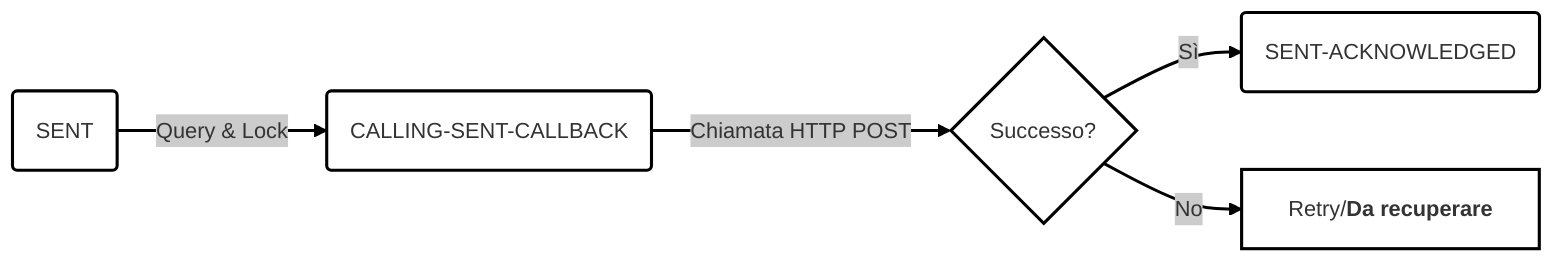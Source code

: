 ---
config:
  theme: neo
---
graph LR
    A(SENT) -- Query & Lock --> B(CALLING-SENT-CALLBACK);
    B -- Chiamata HTTP POST --> C{Successo?};
    C -- Sì --> D(SENT-ACKNOWLEDGED);
    C -- No --> E[Retry/<b>Da recuperare</b>];